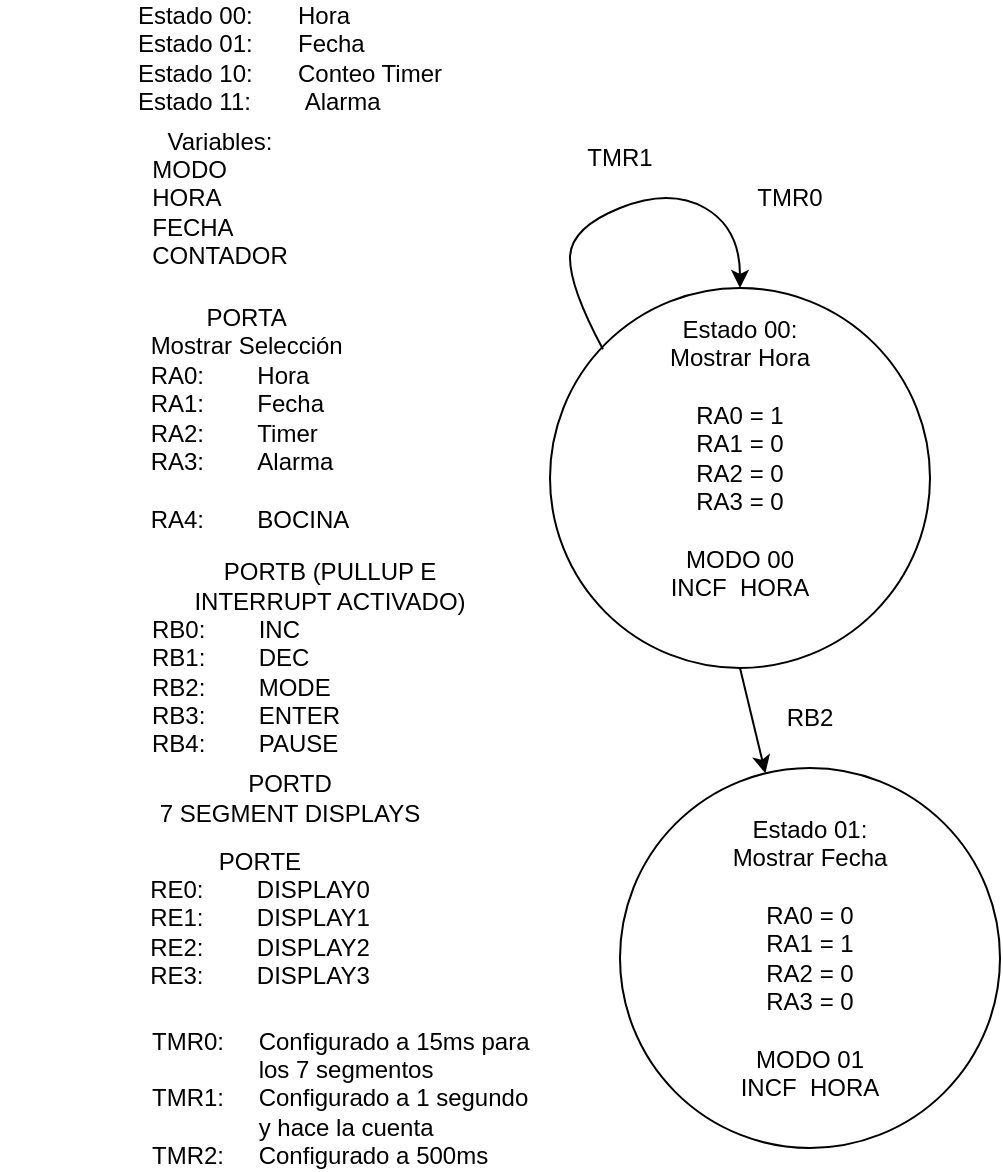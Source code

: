 <mxfile version="16.5.1" type="device"><diagram id="Gr_EeppCSbYBgVQfpY1r" name="Página-1"><mxGraphModel dx="1274" dy="582" grid="1" gridSize="10" guides="1" tooltips="1" connect="1" arrows="1" fold="1" page="1" pageScale="1" pageWidth="827" pageHeight="1169" math="0" shadow="0"><root><mxCell id="0"/><mxCell id="1" parent="0"/><mxCell id="cNRRYEPP5C0ZT_NTlMy7-1" value="" style="ellipse;whiteSpace=wrap;html=1;aspect=fixed;" vertex="1" parent="1"><mxGeometry x="130" y="200" width="190" height="190" as="geometry"/></mxCell><mxCell id="cNRRYEPP5C0ZT_NTlMy7-2" value="Estado 00:&lt;br&gt;Mostrar Hora&lt;br&gt;&lt;br&gt;RA0 = 1&lt;br&gt;RA1 = 0&lt;br&gt;RA2 = 0&lt;br&gt;RA3 = 0&lt;br&gt;&lt;br&gt;MODO 00&lt;br&gt;INCF&amp;nbsp; HORA" style="text;html=1;strokeColor=none;fillColor=none;align=center;verticalAlign=middle;whiteSpace=wrap;rounded=0;" vertex="1" parent="1"><mxGeometry x="160" y="220" width="130" height="130" as="geometry"/></mxCell><mxCell id="cNRRYEPP5C0ZT_NTlMy7-3" value="&lt;div style=&quot;text-align: left&quot;&gt;&lt;span&gt;Estado 00:&lt;/span&gt;&lt;span&gt;&amp;nbsp;&lt;/span&gt;&lt;span style=&quot;white-space: pre&quot;&gt;&#9;&lt;/span&gt;&lt;span&gt;Hora&lt;/span&gt;&lt;/div&gt;&lt;div style=&quot;text-align: left&quot;&gt;&lt;span&gt;Estado 01: &lt;/span&gt;&lt;span style=&quot;white-space: pre&quot;&gt;&#9;&lt;/span&gt;&lt;span&gt;Fecha&lt;/span&gt;&lt;/div&gt;Estado 10:&lt;span style=&quot;white-space: pre&quot;&gt;&#9;&lt;/span&gt;Conteo Timer&lt;br&gt;&lt;div style=&quot;text-align: left&quot;&gt;&lt;span&gt;Estado 11&lt;/span&gt;&lt;span&gt;:&lt;span style=&quot;white-space: pre&quot;&gt;&#9;&lt;/span&gt;&lt;/span&gt;&lt;span&gt;&amp;nbsp;Alarma&lt;/span&gt;&lt;/div&gt;" style="text;html=1;strokeColor=none;fillColor=none;align=center;verticalAlign=middle;whiteSpace=wrap;rounded=0;" vertex="1" parent="1"><mxGeometry x="-145" y="70" width="290" height="30" as="geometry"/></mxCell><mxCell id="cNRRYEPP5C0ZT_NTlMy7-4" value="PORTA&amp;nbsp;&lt;br&gt;&lt;div style=&quot;text-align: left&quot;&gt;&lt;span&gt;Mostrar Selección&lt;/span&gt;&lt;/div&gt;&lt;div style=&quot;text-align: left&quot;&gt;&lt;span&gt;RA0:&lt;/span&gt;&lt;span style=&quot;white-space: pre&quot;&gt;&#9;&lt;/span&gt;&lt;span&gt;Hora&lt;/span&gt;&lt;/div&gt;&lt;div style=&quot;text-align: left&quot;&gt;&lt;span&gt;RA1:&lt;/span&gt;&lt;span style=&quot;white-space: pre&quot;&gt;&#9;&lt;/span&gt;&lt;span&gt;Fecha&lt;/span&gt;&lt;/div&gt;&lt;div style=&quot;text-align: left&quot;&gt;&lt;span&gt;RA2:&amp;nbsp;&lt;/span&gt;&lt;span style=&quot;white-space: pre&quot;&gt;&#9;&lt;/span&gt;&lt;span&gt;Timer&lt;/span&gt;&lt;/div&gt;&lt;div style=&quot;text-align: left&quot;&gt;&lt;span&gt;RA3:&lt;/span&gt;&lt;span style=&quot;white-space: pre&quot;&gt;&#9;&lt;/span&gt;&lt;span&gt;Alarma&lt;/span&gt;&lt;/div&gt;&lt;div style=&quot;text-align: left&quot;&gt;&lt;span&gt;&lt;br&gt;&lt;/span&gt;&lt;/div&gt;&lt;div style=&quot;text-align: left&quot;&gt;RA4:&amp;nbsp;&lt;span style=&quot;white-space: pre&quot;&gt;&#9;&lt;/span&gt;BOCINA&lt;/div&gt;" style="text;html=1;strokeColor=none;fillColor=none;align=center;verticalAlign=middle;whiteSpace=wrap;rounded=0;" vertex="1" parent="1"><mxGeometry x="-100" y="250" width="160" height="30" as="geometry"/></mxCell><mxCell id="cNRRYEPP5C0ZT_NTlMy7-6" value="Variables:&lt;br&gt;&lt;div style=&quot;text-align: left&quot;&gt;&lt;span&gt;MODO&amp;nbsp;&lt;/span&gt;&lt;/div&gt;&lt;div style=&quot;text-align: left&quot;&gt;&lt;span&gt;HORA&lt;/span&gt;&lt;/div&gt;&lt;div style=&quot;text-align: left&quot;&gt;&lt;span&gt;FECHA&lt;/span&gt;&lt;/div&gt;&lt;div style=&quot;text-align: left&quot;&gt;&lt;span&gt;CONTADOR&lt;/span&gt;&lt;/div&gt;" style="text;html=1;strokeColor=none;fillColor=none;align=center;verticalAlign=middle;whiteSpace=wrap;rounded=0;" vertex="1" parent="1"><mxGeometry x="-90" y="140" width="110" height="30" as="geometry"/></mxCell><mxCell id="cNRRYEPP5C0ZT_NTlMy7-7" value="PORTB (PULLUP E INTERRUPT ACTIVADO)&lt;br&gt;&lt;div style=&quot;text-align: left&quot;&gt;&lt;span&gt;RB0:&lt;/span&gt;&lt;span style=&quot;white-space: pre&quot;&gt;&#9;&lt;/span&gt;&lt;span&gt;INC&lt;/span&gt;&lt;/div&gt;&lt;div style=&quot;text-align: left&quot;&gt;&lt;span&gt;RB1:&lt;/span&gt;&lt;span style=&quot;white-space: pre&quot;&gt;&#9;&lt;/span&gt;&lt;span&gt;DEC&lt;br&gt;RB2:&lt;span style=&quot;white-space: pre&quot;&gt;&#9;&lt;/span&gt;MODE&lt;/span&gt;&lt;/div&gt;&lt;div style=&quot;text-align: left&quot;&gt;&lt;span&gt;RB3:&lt;/span&gt;&lt;span style=&quot;white-space: pre&quot;&gt;&#9;&lt;/span&gt;&lt;span&gt;ENTER&lt;/span&gt;&lt;/div&gt;&lt;div style=&quot;text-align: left&quot;&gt;&lt;span&gt;RB4:&lt;/span&gt;&lt;span style=&quot;white-space: pre&quot;&gt;&#9;&lt;/span&gt;&lt;span&gt;PAUSE&lt;/span&gt;&lt;/div&gt;" style="text;html=1;strokeColor=none;fillColor=none;align=center;verticalAlign=middle;whiteSpace=wrap;rounded=0;" vertex="1" parent="1"><mxGeometry x="-70" y="340" width="180" height="90" as="geometry"/></mxCell><mxCell id="cNRRYEPP5C0ZT_NTlMy7-8" value="PORTD&lt;br&gt;7 SEGMENT DISPLAYS" style="text;html=1;strokeColor=none;fillColor=none;align=center;verticalAlign=middle;whiteSpace=wrap;rounded=0;" vertex="1" parent="1"><mxGeometry x="-90" y="430" width="180" height="50" as="geometry"/></mxCell><mxCell id="cNRRYEPP5C0ZT_NTlMy7-10" value="PORTE&lt;br&gt;&lt;div style=&quot;text-align: left&quot;&gt;&lt;span&gt;RE0:&lt;/span&gt;&lt;span style=&quot;white-space: pre&quot;&gt;&#9;&lt;/span&gt;&lt;span&gt;DISPLAY0&lt;/span&gt;&lt;/div&gt;&lt;div style=&quot;text-align: left&quot;&gt;&lt;span&gt;RE1:&lt;/span&gt;&lt;span style=&quot;white-space: pre&quot;&gt;&#9;&lt;/span&gt;&lt;span&gt;DISPLAY1&lt;/span&gt;&lt;/div&gt;&lt;div style=&quot;text-align: left&quot;&gt;&lt;span&gt;RE2:&lt;/span&gt;&lt;span style=&quot;white-space: pre&quot;&gt;&#9;&lt;/span&gt;&lt;span&gt;DISPLAY2&lt;/span&gt;&lt;/div&gt;&lt;div style=&quot;text-align: left&quot;&gt;&lt;span&gt;RE3:&lt;/span&gt;&lt;span style=&quot;white-space: pre&quot;&gt;&#9;&lt;/span&gt;&lt;span&gt;DISPLAY3&lt;/span&gt;&lt;/div&gt;" style="text;html=1;strokeColor=none;fillColor=none;align=center;verticalAlign=middle;whiteSpace=wrap;rounded=0;" vertex="1" parent="1"><mxGeometry x="-110" y="480" width="190" height="70" as="geometry"/></mxCell><mxCell id="cNRRYEPP5C0ZT_NTlMy7-12" value="" style="ellipse;whiteSpace=wrap;html=1;aspect=fixed;" vertex="1" parent="1"><mxGeometry x="165" y="440" width="190" height="190" as="geometry"/></mxCell><mxCell id="cNRRYEPP5C0ZT_NTlMy7-13" value="" style="endArrow=classic;html=1;rounded=0;exitX=0.5;exitY=1;exitDx=0;exitDy=0;" edge="1" parent="1" source="cNRRYEPP5C0ZT_NTlMy7-1" target="cNRRYEPP5C0ZT_NTlMy7-12"><mxGeometry width="50" height="50" relative="1" as="geometry"><mxPoint x="280" y="370" as="sourcePoint"/><mxPoint x="330" y="320" as="targetPoint"/></mxGeometry></mxCell><mxCell id="cNRRYEPP5C0ZT_NTlMy7-15" value="RB2" style="text;html=1;strokeColor=none;fillColor=none;align=center;verticalAlign=middle;whiteSpace=wrap;rounded=0;" vertex="1" parent="1"><mxGeometry x="230" y="400" width="60" height="30" as="geometry"/></mxCell><mxCell id="cNRRYEPP5C0ZT_NTlMy7-17" value="" style="curved=1;endArrow=classic;html=1;rounded=0;entryX=0.5;entryY=0;entryDx=0;entryDy=0;exitX=-0.027;exitY=0.082;exitDx=0;exitDy=0;exitPerimeter=0;" edge="1" parent="1" source="cNRRYEPP5C0ZT_NTlMy7-2" target="cNRRYEPP5C0ZT_NTlMy7-1"><mxGeometry width="50" height="50" relative="1" as="geometry"><mxPoint x="160" y="220" as="sourcePoint"/><mxPoint x="220" y="170" as="targetPoint"/><Array as="points"><mxPoint x="140" y="200"/><mxPoint x="140" y="170"/><mxPoint x="190" y="150"/><mxPoint x="225" y="170"/></Array></mxGeometry></mxCell><mxCell id="cNRRYEPP5C0ZT_NTlMy7-18" value="TMR1" style="text;html=1;strokeColor=none;fillColor=none;align=center;verticalAlign=middle;whiteSpace=wrap;rounded=0;" vertex="1" parent="1"><mxGeometry x="135" y="120" width="60" height="30" as="geometry"/></mxCell><mxCell id="cNRRYEPP5C0ZT_NTlMy7-19" value="&lt;div style=&quot;text-align: left&quot;&gt;&lt;span&gt;TMR0:&lt;/span&gt;&lt;span style=&quot;white-space: pre&quot;&gt;&#9;&lt;/span&gt;&lt;span&gt;Configurado a 15ms para &lt;span style=&quot;white-space: pre&quot;&gt;&#9;&lt;/span&gt;&lt;span style=&quot;white-space: pre&quot;&gt;&#9;&lt;/span&gt;los 7 segmentos&lt;/span&gt;&lt;/div&gt;&lt;div style=&quot;text-align: left&quot;&gt;&lt;span&gt;TMR1:&lt;/span&gt;&lt;span style=&quot;white-space: pre&quot;&gt;&#9;&lt;/span&gt;&lt;span&gt;Configurado a 1 segundo &lt;span style=&quot;white-space: pre&quot;&gt;&#9;&lt;/span&gt;&lt;span style=&quot;white-space: pre&quot;&gt;&#9;&lt;/span&gt;y hace la cuenta&lt;/span&gt;&lt;/div&gt;&lt;div style=&quot;text-align: left&quot;&gt;&lt;span&gt;TMR2:&lt;/span&gt;&lt;span style=&quot;white-space: pre&quot;&gt;&#9;&lt;/span&gt;&lt;span&gt;Configurado a 500ms&lt;/span&gt;&lt;/div&gt;" style="text;html=1;strokeColor=none;fillColor=none;align=center;verticalAlign=middle;whiteSpace=wrap;rounded=0;" vertex="1" parent="1"><mxGeometry x="-70" y="580" width="200" height="50" as="geometry"/></mxCell><mxCell id="cNRRYEPP5C0ZT_NTlMy7-20" value="Estado 01:&lt;br&gt;Mostrar Fecha&lt;br&gt;&lt;br&gt;RA0 = 0&lt;br&gt;RA1 = 1&lt;br&gt;RA2 = 0&lt;br&gt;RA3 = 0&lt;br&gt;&lt;br&gt;MODO 01&lt;br&gt;INCF&amp;nbsp; HORA" style="text;html=1;strokeColor=none;fillColor=none;align=center;verticalAlign=middle;whiteSpace=wrap;rounded=0;" vertex="1" parent="1"><mxGeometry x="195" y="470" width="130" height="130" as="geometry"/></mxCell><mxCell id="cNRRYEPP5C0ZT_NTlMy7-23" value="TMR0" style="text;html=1;strokeColor=none;fillColor=none;align=center;verticalAlign=middle;whiteSpace=wrap;rounded=0;" vertex="1" parent="1"><mxGeometry x="220" y="140" width="60" height="30" as="geometry"/></mxCell></root></mxGraphModel></diagram></mxfile>